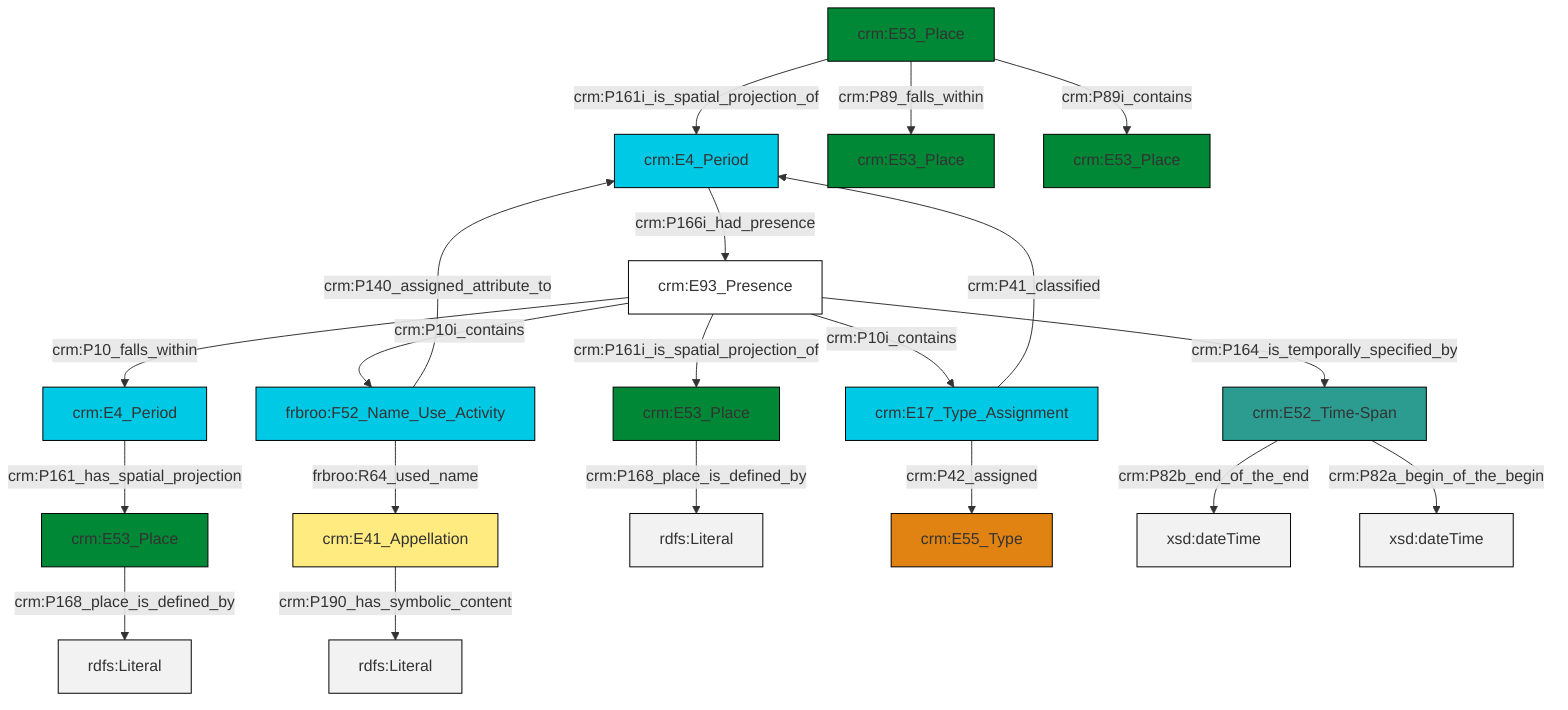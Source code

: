 graph TD
classDef Literal fill:#f2f2f2,stroke:#000000;
classDef CRM_Entity fill:#FFFFFF,stroke:#000000;
classDef Temporal_Entity fill:#00C9E6, stroke:#000000;
classDef Type fill:#E18312, stroke:#000000;
classDef Time-Span fill:#2C9C91, stroke:#000000;
classDef Appellation fill:#FFEB7F, stroke:#000000;
classDef Place fill:#008836, stroke:#000000;
classDef Persistent_Item fill:#B266B2, stroke:#000000;
classDef Conceptual_Object fill:#FFD700, stroke:#000000;
classDef Physical_Thing fill:#D2B48C, stroke:#000000;
classDef Actor fill:#f58aad, stroke:#000000;
classDef PC_Classes fill:#4ce600, stroke:#000000;
classDef Multi fill:#cccccc,stroke:#000000;

4["crm:E4_Period"]:::Temporal_Entity -->|crm:P166i_had_presence| 5["crm:E93_Presence"]:::CRM_Entity
5["crm:E93_Presence"]:::CRM_Entity -->|crm:P10_falls_within| 6["crm:E4_Period"]:::Temporal_Entity
5["crm:E93_Presence"]:::CRM_Entity -->|crm:P10i_contains| 7["frbroo:F52_Name_Use_Activity"]:::Temporal_Entity
8["crm:E53_Place"]:::Place -->|crm:P168_place_is_defined_by| 9[rdfs:Literal]:::Literal
13["crm:E53_Place"]:::Place -->|crm:P168_place_is_defined_by| 14[rdfs:Literal]:::Literal
15["crm:E53_Place"]:::Place -->|crm:P161i_is_spatial_projection_of| 4["crm:E4_Period"]:::Temporal_Entity
7["frbroo:F52_Name_Use_Activity"]:::Temporal_Entity -->|frbroo:R64_used_name| 0["crm:E41_Appellation"]:::Appellation
5["crm:E93_Presence"]:::CRM_Entity -->|crm:P10i_contains| 10["crm:E17_Type_Assignment"]:::Temporal_Entity
15["crm:E53_Place"]:::Place -->|crm:P89_falls_within| 22["crm:E53_Place"]:::Place
5["crm:E93_Presence"]:::CRM_Entity -->|crm:P164_is_temporally_specified_by| 2["crm:E52_Time-Span"]:::Time-Span
2["crm:E52_Time-Span"]:::Time-Span -->|crm:P82b_end_of_the_end| 23[xsd:dateTime]:::Literal
0["crm:E41_Appellation"]:::Appellation -->|crm:P190_has_symbolic_content| 24[rdfs:Literal]:::Literal
10["crm:E17_Type_Assignment"]:::Temporal_Entity -->|crm:P42_assigned| 19["crm:E55_Type"]:::Type
5["crm:E93_Presence"]:::CRM_Entity -->|crm:P161i_is_spatial_projection_of| 13["crm:E53_Place"]:::Place
10["crm:E17_Type_Assignment"]:::Temporal_Entity -->|crm:P41_classified| 4["crm:E4_Period"]:::Temporal_Entity
7["frbroo:F52_Name_Use_Activity"]:::Temporal_Entity -->|crm:P140_assigned_attribute_to| 4["crm:E4_Period"]:::Temporal_Entity
2["crm:E52_Time-Span"]:::Time-Span -->|crm:P82a_begin_of_the_begin| 30[xsd:dateTime]:::Literal
15["crm:E53_Place"]:::Place -->|crm:P89i_contains| 26["crm:E53_Place"]:::Place
6["crm:E4_Period"]:::Temporal_Entity -->|crm:P161_has_spatial_projection| 8["crm:E53_Place"]:::Place